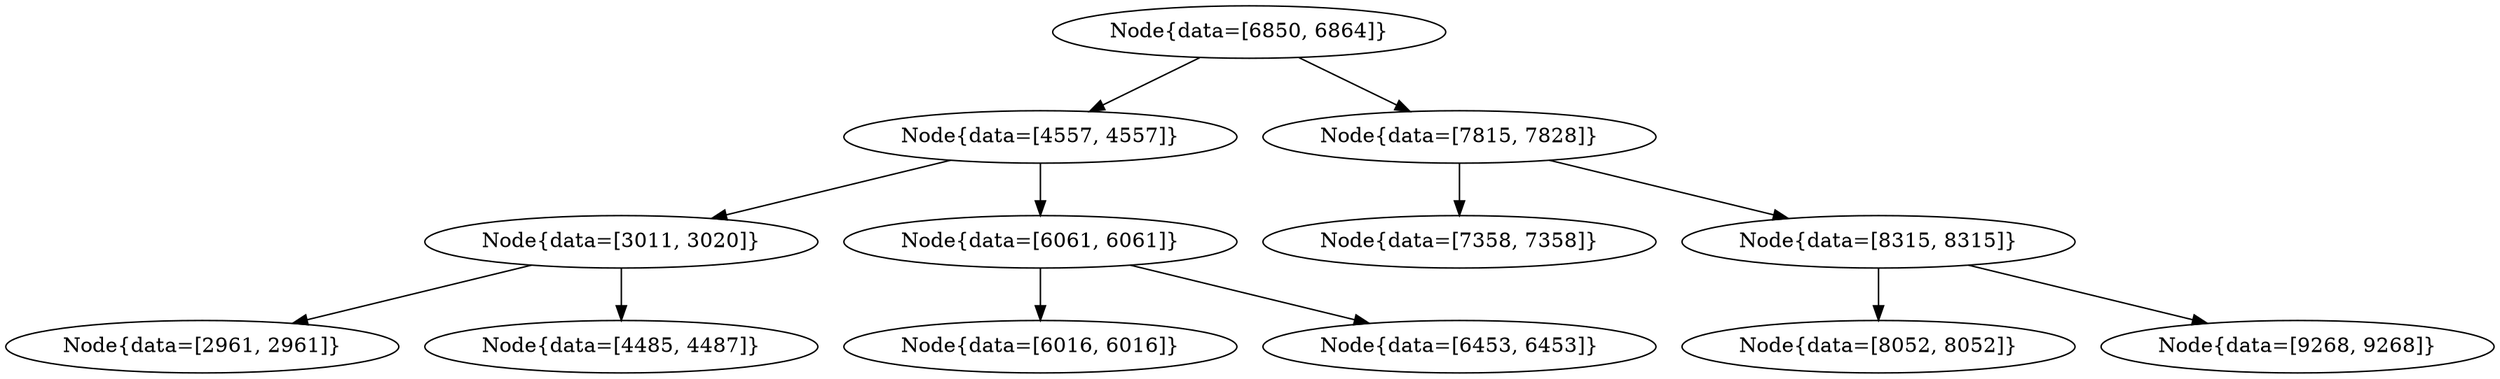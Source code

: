digraph G{
1562381774 [label="Node{data=[6850, 6864]}"]
1562381774 -> 442060811
442060811 [label="Node{data=[4557, 4557]}"]
442060811 -> 1312556583
1312556583 [label="Node{data=[3011, 3020]}"]
1312556583 -> 1475804169
1475804169 [label="Node{data=[2961, 2961]}"]
1312556583 -> 182834500
182834500 [label="Node{data=[4485, 4487]}"]
442060811 -> 1525421339
1525421339 [label="Node{data=[6061, 6061]}"]
1525421339 -> 1959734623
1959734623 [label="Node{data=[6016, 6016]}"]
1525421339 -> 347701627
347701627 [label="Node{data=[6453, 6453]}"]
1562381774 -> 810695005
810695005 [label="Node{data=[7815, 7828]}"]
810695005 -> 170698369
170698369 [label="Node{data=[7358, 7358]}"]
810695005 -> 126142286
126142286 [label="Node{data=[8315, 8315]}"]
126142286 -> 1609448604
1609448604 [label="Node{data=[8052, 8052]}"]
126142286 -> 2119663341
2119663341 [label="Node{data=[9268, 9268]}"]
}